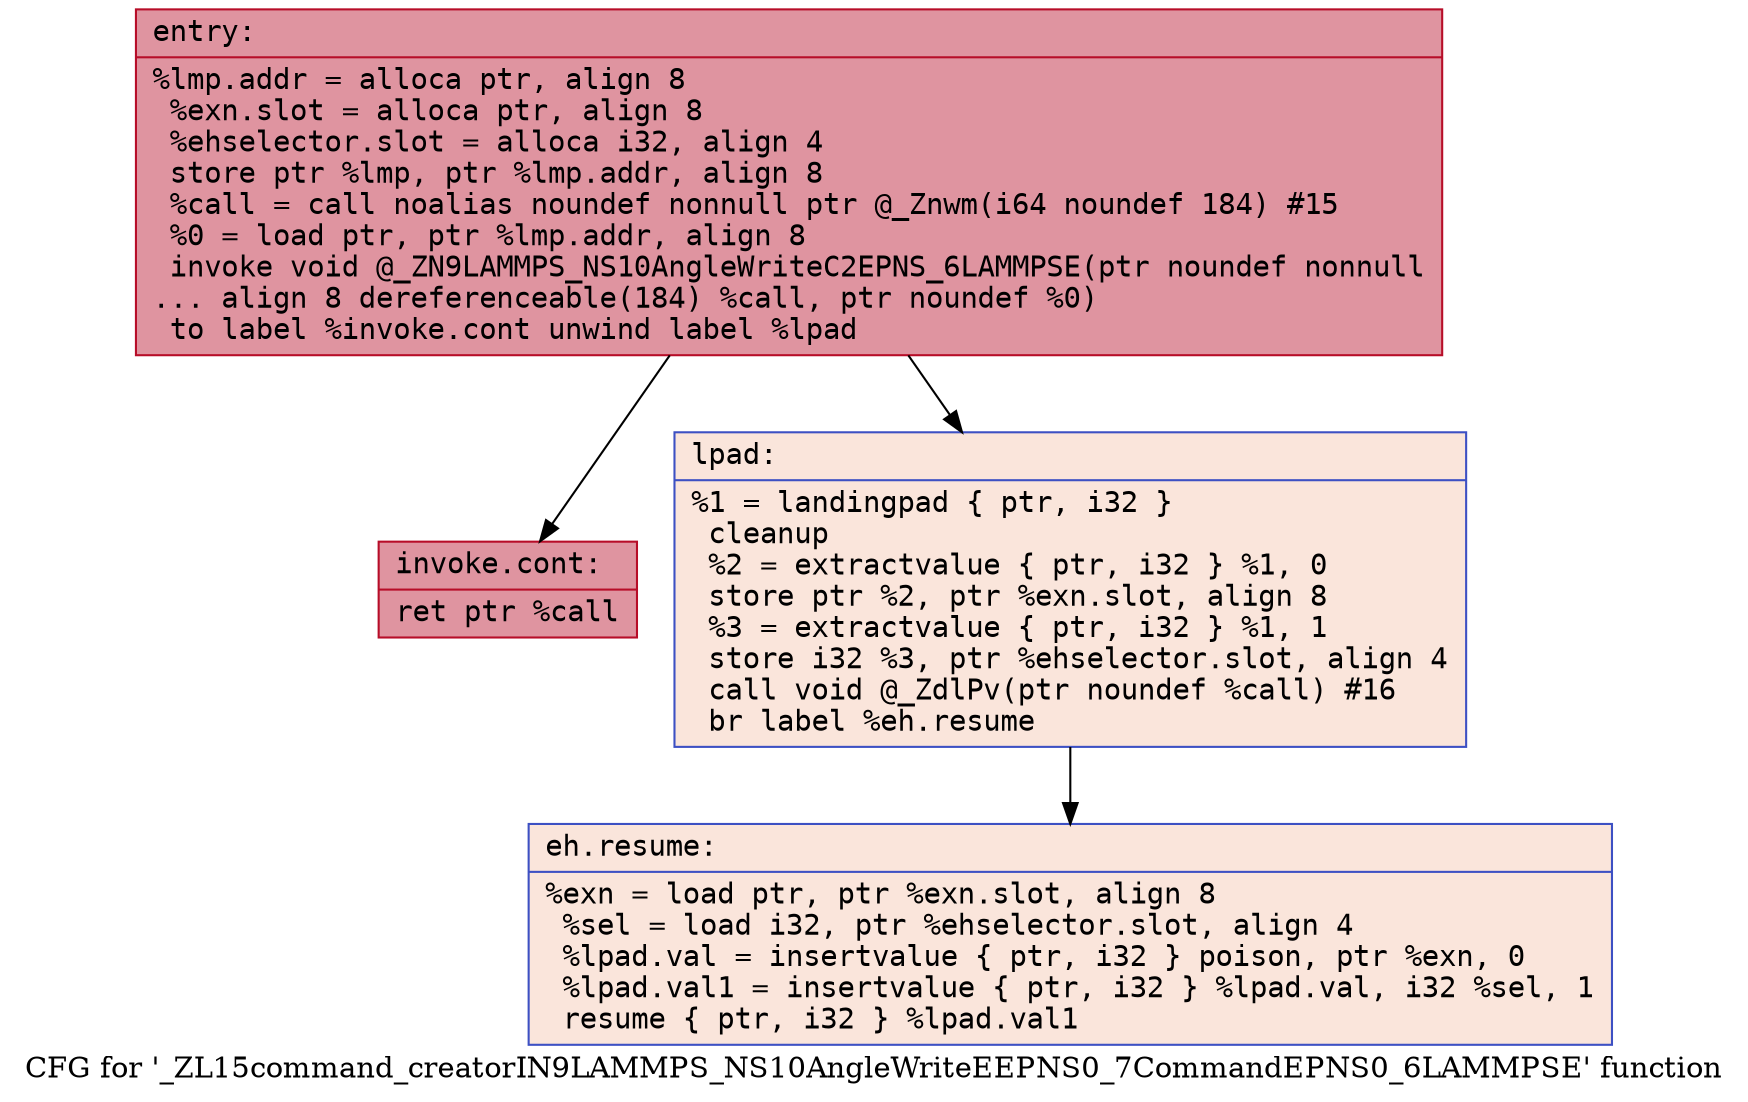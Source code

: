 digraph "CFG for '_ZL15command_creatorIN9LAMMPS_NS10AngleWriteEEPNS0_7CommandEPNS0_6LAMMPSE' function" {
	label="CFG for '_ZL15command_creatorIN9LAMMPS_NS10AngleWriteEEPNS0_7CommandEPNS0_6LAMMPSE' function";

	Node0x56287349cfe0 [shape=record,color="#b70d28ff", style=filled, fillcolor="#b70d2870" fontname="Courier",label="{entry:\l|  %lmp.addr = alloca ptr, align 8\l  %exn.slot = alloca ptr, align 8\l  %ehselector.slot = alloca i32, align 4\l  store ptr %lmp, ptr %lmp.addr, align 8\l  %call = call noalias noundef nonnull ptr @_Znwm(i64 noundef 184) #15\l  %0 = load ptr, ptr %lmp.addr, align 8\l  invoke void @_ZN9LAMMPS_NS10AngleWriteC2EPNS_6LAMMPSE(ptr noundef nonnull\l... align 8 dereferenceable(184) %call, ptr noundef %0)\l          to label %invoke.cont unwind label %lpad\l}"];
	Node0x56287349cfe0 -> Node0x56287349d240[tooltip="entry -> invoke.cont\nProbability 100.00%" ];
	Node0x56287349cfe0 -> Node0x56287349d2c0[tooltip="entry -> lpad\nProbability 0.00%" ];
	Node0x56287349d240 [shape=record,color="#b70d28ff", style=filled, fillcolor="#b70d2870" fontname="Courier",label="{invoke.cont:\l|  ret ptr %call\l}"];
	Node0x56287349d2c0 [shape=record,color="#3d50c3ff", style=filled, fillcolor="#f4c5ad70" fontname="Courier",label="{lpad:\l|  %1 = landingpad \{ ptr, i32 \}\l          cleanup\l  %2 = extractvalue \{ ptr, i32 \} %1, 0\l  store ptr %2, ptr %exn.slot, align 8\l  %3 = extractvalue \{ ptr, i32 \} %1, 1\l  store i32 %3, ptr %ehselector.slot, align 4\l  call void @_ZdlPv(ptr noundef %call) #16\l  br label %eh.resume\l}"];
	Node0x56287349d2c0 -> Node0x56287349d910[tooltip="lpad -> eh.resume\nProbability 100.00%" ];
	Node0x56287349d910 [shape=record,color="#3d50c3ff", style=filled, fillcolor="#f4c5ad70" fontname="Courier",label="{eh.resume:\l|  %exn = load ptr, ptr %exn.slot, align 8\l  %sel = load i32, ptr %ehselector.slot, align 4\l  %lpad.val = insertvalue \{ ptr, i32 \} poison, ptr %exn, 0\l  %lpad.val1 = insertvalue \{ ptr, i32 \} %lpad.val, i32 %sel, 1\l  resume \{ ptr, i32 \} %lpad.val1\l}"];
}
